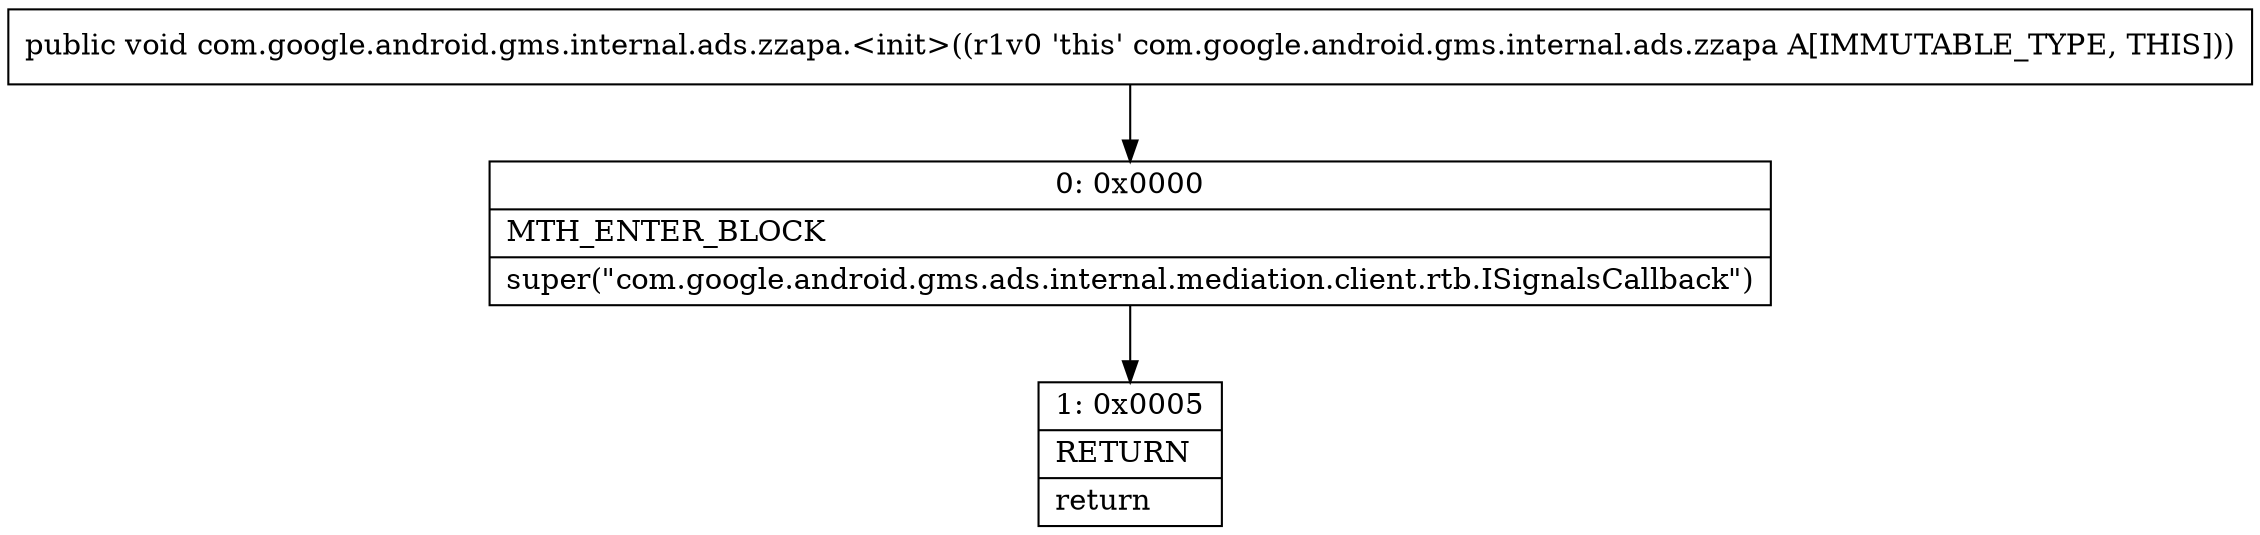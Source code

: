 digraph "CFG forcom.google.android.gms.internal.ads.zzapa.\<init\>()V" {
Node_0 [shape=record,label="{0\:\ 0x0000|MTH_ENTER_BLOCK\l|super(\"com.google.android.gms.ads.internal.mediation.client.rtb.ISignalsCallback\")\l}"];
Node_1 [shape=record,label="{1\:\ 0x0005|RETURN\l|return\l}"];
MethodNode[shape=record,label="{public void com.google.android.gms.internal.ads.zzapa.\<init\>((r1v0 'this' com.google.android.gms.internal.ads.zzapa A[IMMUTABLE_TYPE, THIS])) }"];
MethodNode -> Node_0;
Node_0 -> Node_1;
}

